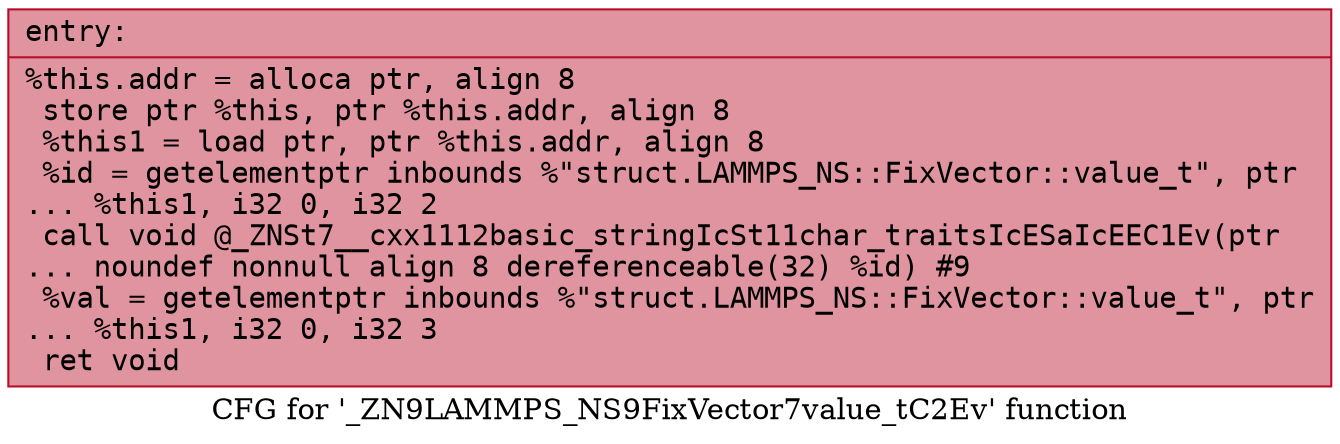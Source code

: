 digraph "CFG for '_ZN9LAMMPS_NS9FixVector7value_tC2Ev' function" {
	label="CFG for '_ZN9LAMMPS_NS9FixVector7value_tC2Ev' function";

	Node0x5634956f1270 [shape=record,color="#b70d28ff", style=filled, fillcolor="#b70d2870" fontname="Courier",label="{entry:\l|  %this.addr = alloca ptr, align 8\l  store ptr %this, ptr %this.addr, align 8\l  %this1 = load ptr, ptr %this.addr, align 8\l  %id = getelementptr inbounds %\"struct.LAMMPS_NS::FixVector::value_t\", ptr\l... %this1, i32 0, i32 2\l  call void @_ZNSt7__cxx1112basic_stringIcSt11char_traitsIcESaIcEEC1Ev(ptr\l... noundef nonnull align 8 dereferenceable(32) %id) #9\l  %val = getelementptr inbounds %\"struct.LAMMPS_NS::FixVector::value_t\", ptr\l... %this1, i32 0, i32 3\l  ret void\l}"];
}
